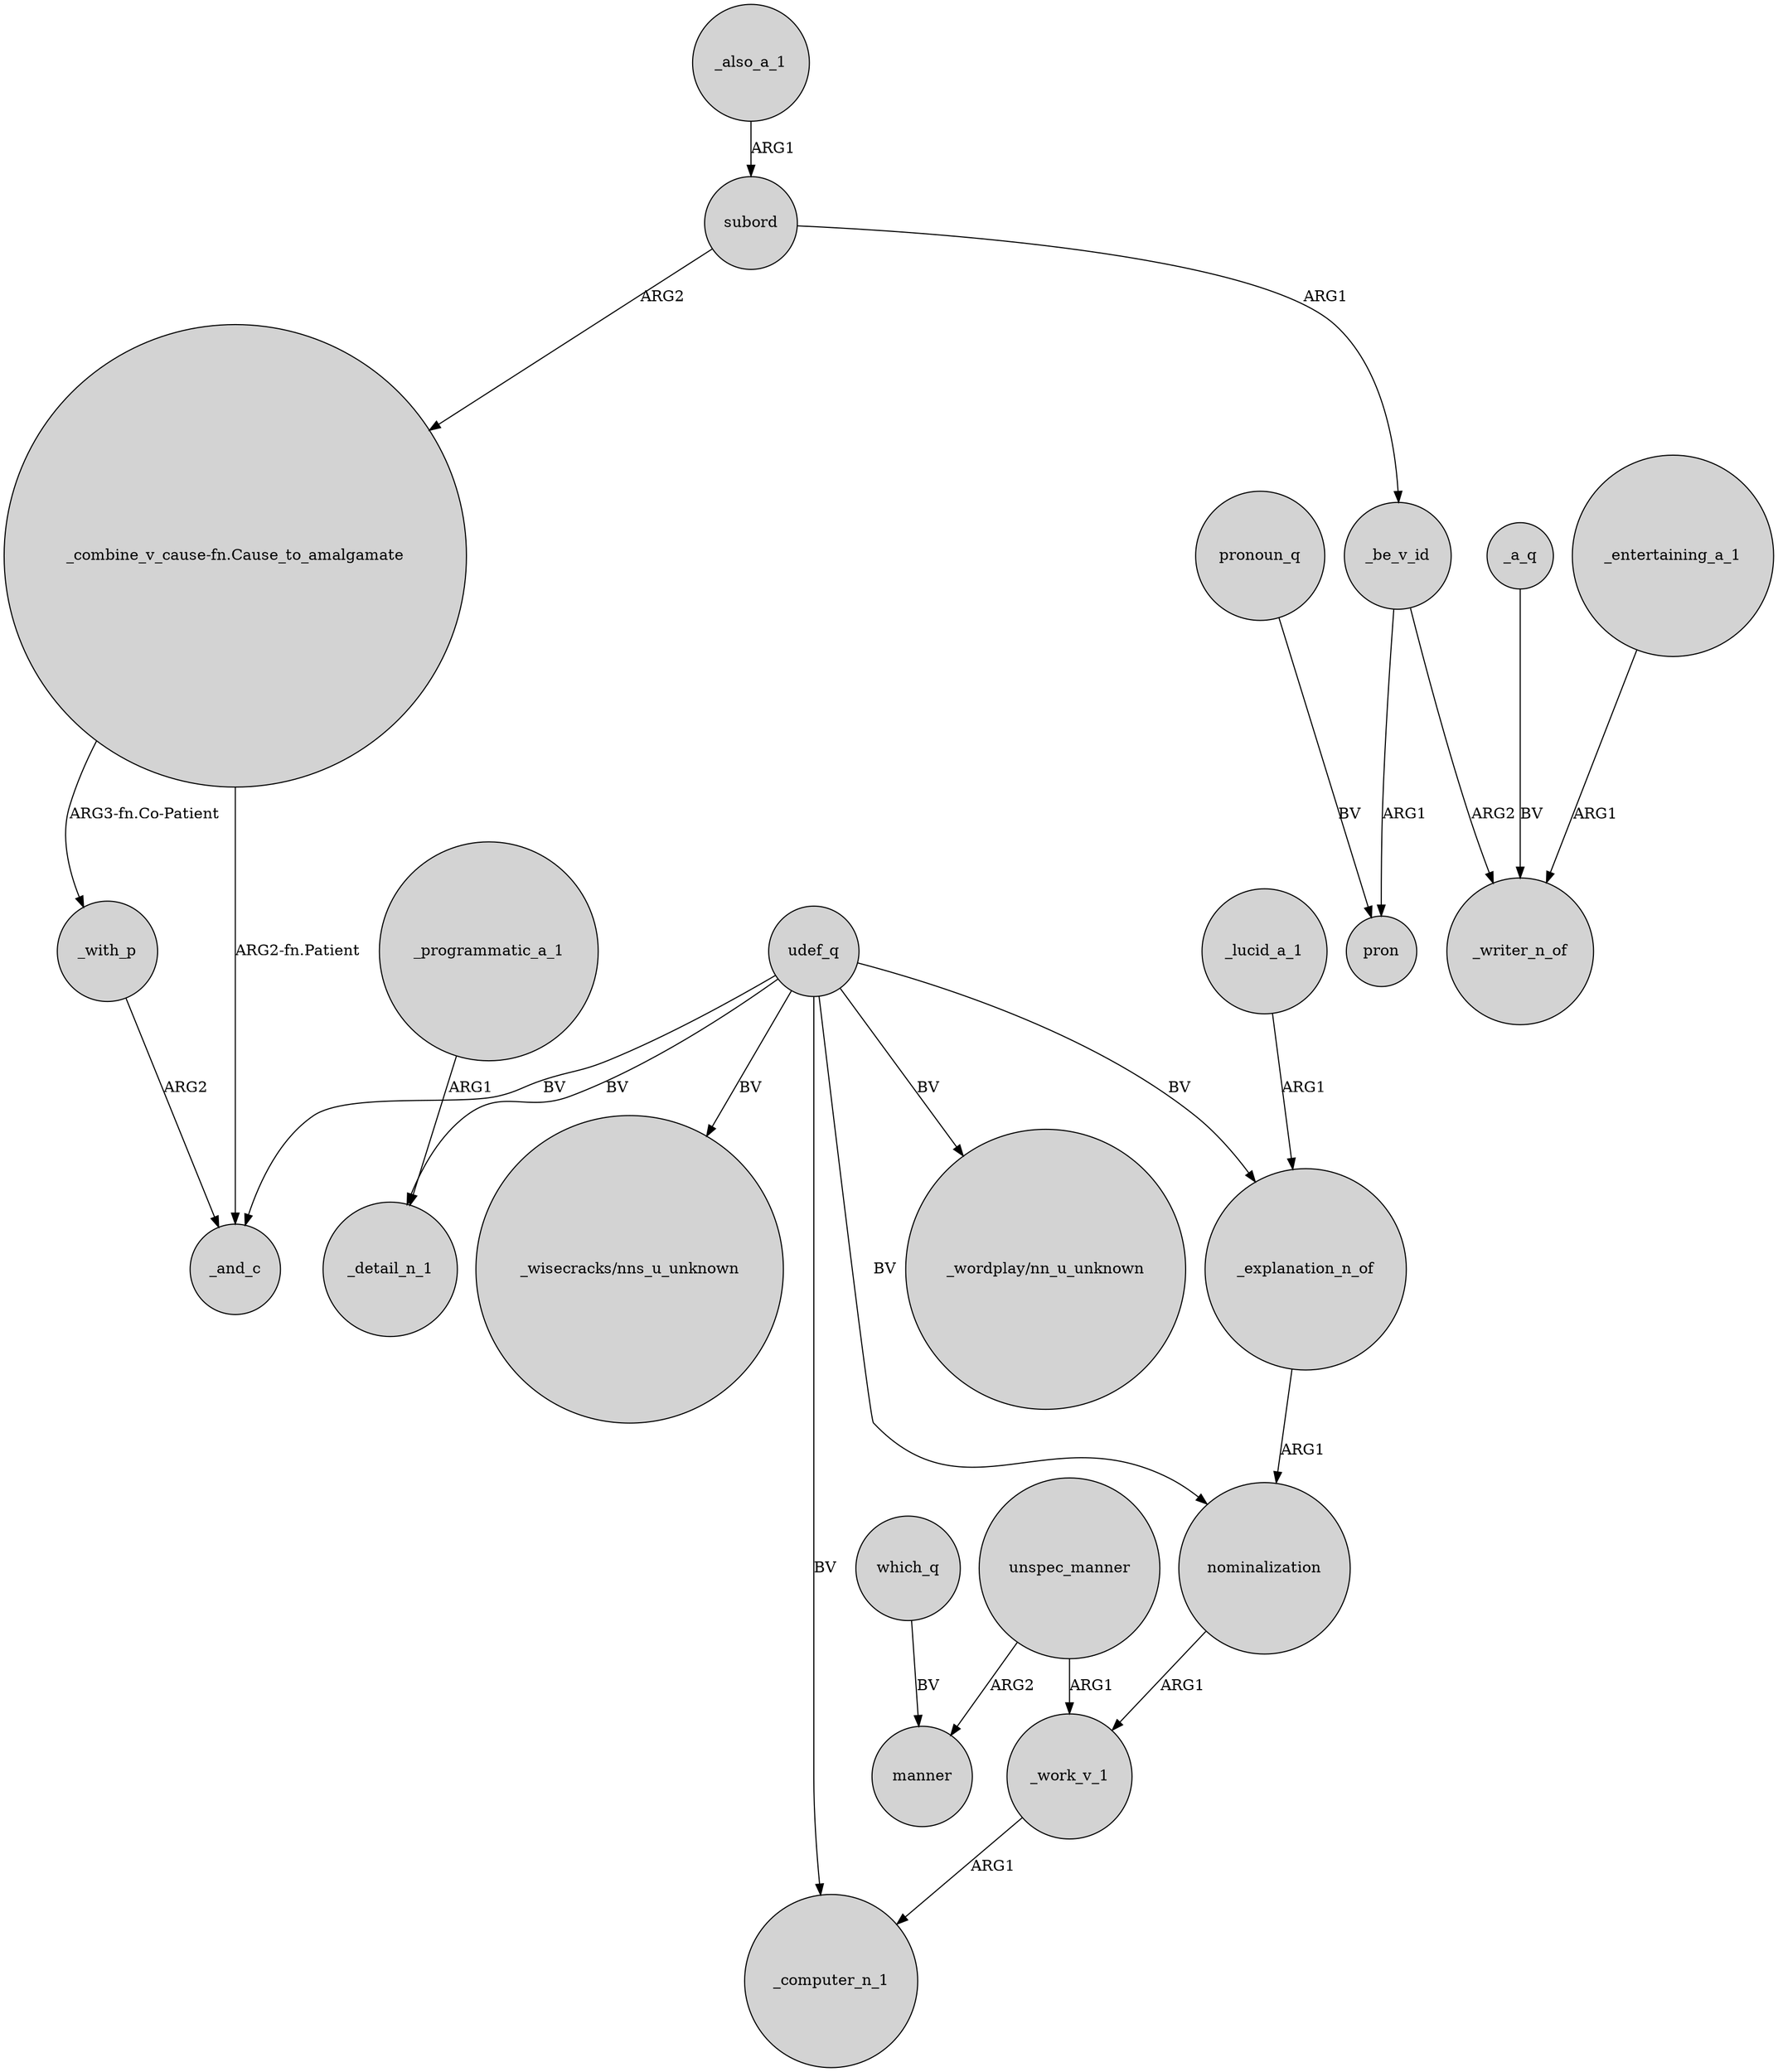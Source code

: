digraph {
	node [shape=circle style=filled]
	"_combine_v_cause-fn.Cause_to_amalgamate" -> _and_c [label="ARG2-fn.Patient"]
	_with_p -> _and_c [label=ARG2]
	nominalization -> _work_v_1 [label=ARG1]
	subord -> _be_v_id [label=ARG1]
	_a_q -> _writer_n_of [label=BV]
	udef_q -> "_wordplay/nn_u_unknown" [label=BV]
	unspec_manner -> _work_v_1 [label=ARG1]
	_work_v_1 -> _computer_n_1 [label=ARG1]
	which_q -> manner [label=BV]
	_be_v_id -> pron [label=ARG1]
	udef_q -> _computer_n_1 [label=BV]
	_lucid_a_1 -> _explanation_n_of [label=ARG1]
	pronoun_q -> pron [label=BV]
	udef_q -> "_wisecracks/nns_u_unknown" [label=BV]
	_also_a_1 -> subord [label=ARG1]
	udef_q -> nominalization [label=BV]
	_programmatic_a_1 -> _detail_n_1 [label=ARG1]
	_entertaining_a_1 -> _writer_n_of [label=ARG1]
	subord -> "_combine_v_cause-fn.Cause_to_amalgamate" [label=ARG2]
	udef_q -> _explanation_n_of [label=BV]
	"_combine_v_cause-fn.Cause_to_amalgamate" -> _with_p [label="ARG3-fn.Co-Patient"]
	udef_q -> _and_c [label=BV]
	_be_v_id -> _writer_n_of [label=ARG2]
	udef_q -> _detail_n_1 [label=BV]
	_explanation_n_of -> nominalization [label=ARG1]
	unspec_manner -> manner [label=ARG2]
}
